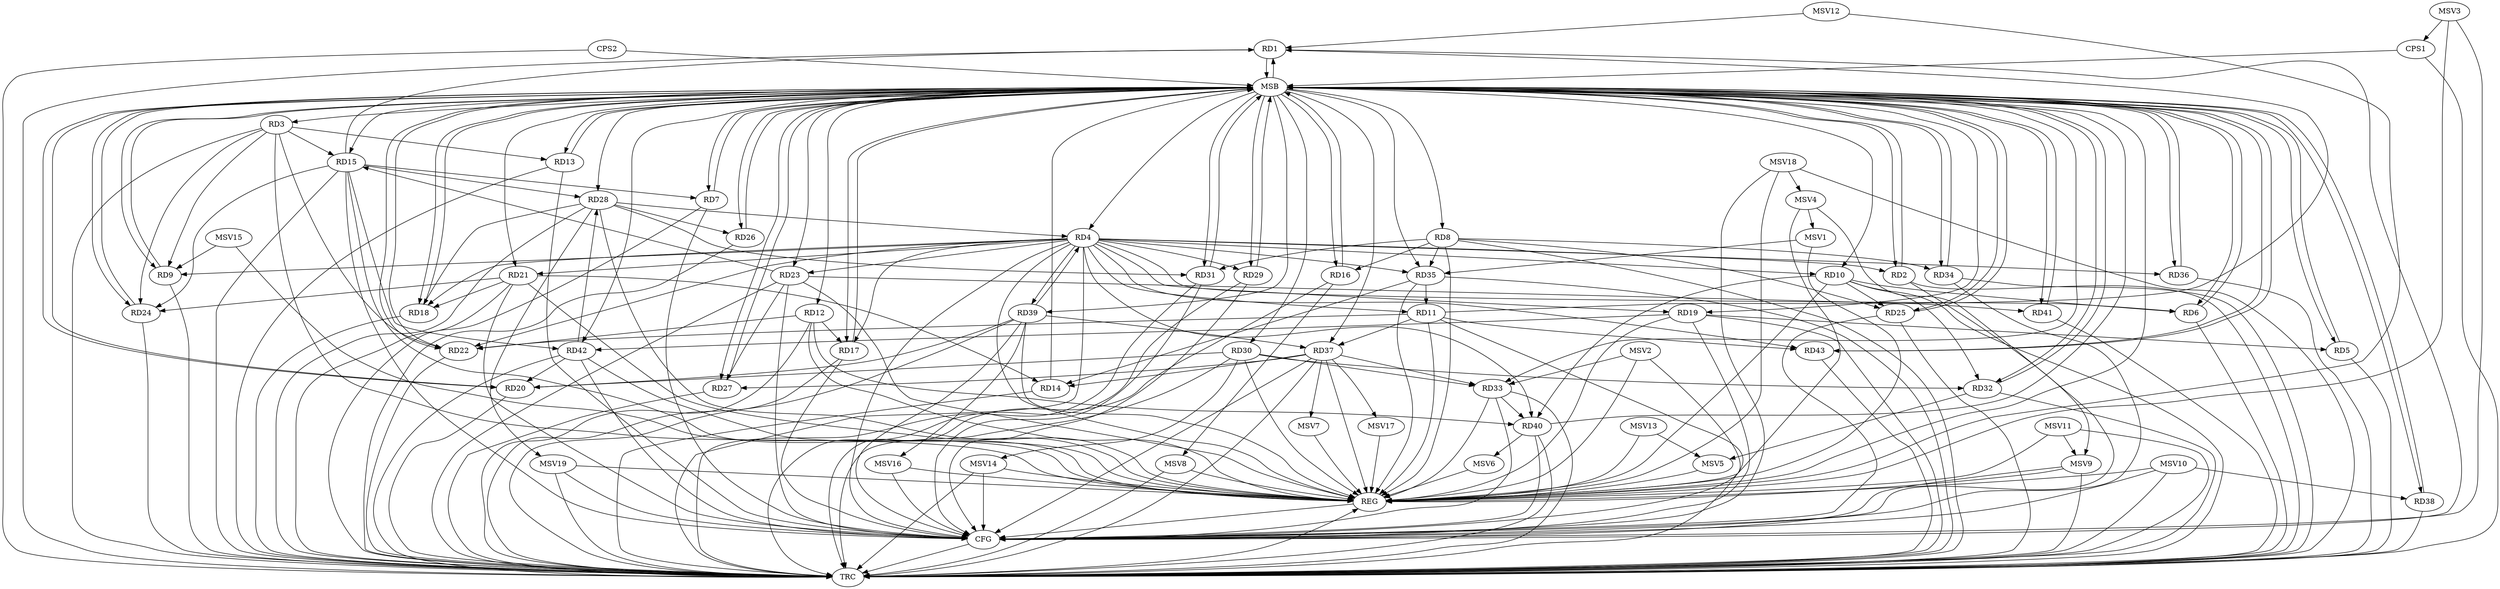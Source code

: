strict digraph G {
  RD1 [ label="RD1" ];
  RD2 [ label="RD2" ];
  RD3 [ label="RD3" ];
  RD4 [ label="RD4" ];
  RD5 [ label="RD5" ];
  RD6 [ label="RD6" ];
  RD7 [ label="RD7" ];
  RD8 [ label="RD8" ];
  RD9 [ label="RD9" ];
  RD10 [ label="RD10" ];
  RD11 [ label="RD11" ];
  RD12 [ label="RD12" ];
  RD13 [ label="RD13" ];
  RD14 [ label="RD14" ];
  RD15 [ label="RD15" ];
  RD16 [ label="RD16" ];
  RD17 [ label="RD17" ];
  RD18 [ label="RD18" ];
  RD19 [ label="RD19" ];
  RD20 [ label="RD20" ];
  RD21 [ label="RD21" ];
  RD22 [ label="RD22" ];
  RD23 [ label="RD23" ];
  RD24 [ label="RD24" ];
  RD25 [ label="RD25" ];
  RD26 [ label="RD26" ];
  RD27 [ label="RD27" ];
  RD28 [ label="RD28" ];
  RD29 [ label="RD29" ];
  RD30 [ label="RD30" ];
  RD31 [ label="RD31" ];
  RD32 [ label="RD32" ];
  RD33 [ label="RD33" ];
  RD34 [ label="RD34" ];
  RD35 [ label="RD35" ];
  RD36 [ label="RD36" ];
  RD37 [ label="RD37" ];
  RD38 [ label="RD38" ];
  RD39 [ label="RD39" ];
  RD40 [ label="RD40" ];
  RD41 [ label="RD41" ];
  RD42 [ label="RD42" ];
  RD43 [ label="RD43" ];
  CPS1 [ label="CPS1" ];
  CPS2 [ label="CPS2" ];
  REG [ label="REG" ];
  MSB [ label="MSB" ];
  CFG [ label="CFG" ];
  TRC [ label="TRC" ];
  MSV1 [ label="MSV1" ];
  MSV2 [ label="MSV2" ];
  MSV3 [ label="MSV3" ];
  MSV4 [ label="MSV4" ];
  MSV5 [ label="MSV5" ];
  MSV6 [ label="MSV6" ];
  MSV7 [ label="MSV7" ];
  MSV8 [ label="MSV8" ];
  MSV9 [ label="MSV9" ];
  MSV10 [ label="MSV10" ];
  MSV11 [ label="MSV11" ];
  MSV12 [ label="MSV12" ];
  MSV13 [ label="MSV13" ];
  MSV14 [ label="MSV14" ];
  MSV15 [ label="MSV15" ];
  MSV16 [ label="MSV16" ];
  MSV17 [ label="MSV17" ];
  MSV18 [ label="MSV18" ];
  MSV19 [ label="MSV19" ];
  RD11 -> RD1;
  RD15 -> RD1;
  RD3 -> RD9;
  RD3 -> RD13;
  RD3 -> RD15;
  RD3 -> RD22;
  RD3 -> RD24;
  RD4 -> RD9;
  RD4 -> RD11;
  RD4 -> RD23;
  RD28 -> RD4;
  RD4 -> RD39;
  RD39 -> RD4;
  RD4 -> RD40;
  RD19 -> RD5;
  RD10 -> RD6;
  RD15 -> RD7;
  RD8 -> RD16;
  RD8 -> RD25;
  RD8 -> RD31;
  RD8 -> RD34;
  RD8 -> RD35;
  RD10 -> RD25;
  RD10 -> RD32;
  RD10 -> RD40;
  RD11 -> RD22;
  RD35 -> RD11;
  RD11 -> RD37;
  RD11 -> RD43;
  RD12 -> RD17;
  RD12 -> RD22;
  RD12 -> RD40;
  RD21 -> RD14;
  RD35 -> RD14;
  RD37 -> RD14;
  RD23 -> RD15;
  RD15 -> RD24;
  RD15 -> RD28;
  RD15 -> RD42;
  RD21 -> RD18;
  RD28 -> RD18;
  RD19 -> RD42;
  RD30 -> RD20;
  RD39 -> RD20;
  RD42 -> RD20;
  RD21 -> RD24;
  RD23 -> RD27;
  RD23 -> RD41;
  RD28 -> RD26;
  RD37 -> RD27;
  RD28 -> RD31;
  RD42 -> RD28;
  RD30 -> RD32;
  RD30 -> RD33;
  RD37 -> RD33;
  RD33 -> RD40;
  RD39 -> RD37;
  RD3 -> REG;
  RD4 -> REG;
  RD8 -> REG;
  RD10 -> REG;
  RD11 -> REG;
  RD12 -> REG;
  RD15 -> REG;
  RD19 -> REG;
  RD21 -> REG;
  RD23 -> REG;
  RD28 -> REG;
  RD30 -> REG;
  RD33 -> REG;
  RD35 -> REG;
  RD37 -> REG;
  RD39 -> REG;
  RD42 -> REG;
  RD1 -> MSB;
  MSB -> RD3;
  MSB -> RD29;
  MSB -> REG;
  RD2 -> MSB;
  MSB -> RD4;
  MSB -> RD6;
  MSB -> RD9;
  MSB -> RD31;
  MSB -> RD42;
  RD5 -> MSB;
  MSB -> RD15;
  RD6 -> MSB;
  MSB -> RD2;
  MSB -> RD5;
  MSB -> RD21;
  MSB -> RD24;
  MSB -> RD36;
  MSB -> RD38;
  MSB -> RD41;
  RD7 -> MSB;
  MSB -> RD8;
  MSB -> RD33;
  MSB -> RD34;
  RD9 -> MSB;
  MSB -> RD10;
  RD13 -> MSB;
  RD14 -> MSB;
  MSB -> RD13;
  MSB -> RD16;
  RD16 -> MSB;
  RD17 -> MSB;
  MSB -> RD26;
  RD18 -> MSB;
  MSB -> RD7;
  MSB -> RD22;
  MSB -> RD35;
  MSB -> RD43;
  RD20 -> MSB;
  MSB -> RD23;
  MSB -> RD28;
  RD22 -> MSB;
  MSB -> RD30;
  MSB -> RD32;
  MSB -> RD37;
  RD24 -> MSB;
  MSB -> RD1;
  MSB -> RD25;
  RD25 -> MSB;
  MSB -> RD12;
  MSB -> RD17;
  RD26 -> MSB;
  MSB -> RD20;
  RD27 -> MSB;
  RD29 -> MSB;
  RD31 -> MSB;
  RD32 -> MSB;
  MSB -> RD19;
  MSB -> RD27;
  MSB -> RD39;
  RD34 -> MSB;
  RD36 -> MSB;
  RD38 -> MSB;
  RD40 -> MSB;
  RD41 -> MSB;
  RD43 -> MSB;
  CPS1 -> MSB;
  MSB -> RD18;
  CPS2 -> MSB;
  RD23 -> CFG;
  RD42 -> CFG;
  RD29 -> CFG;
  RD33 -> CFG;
  RD7 -> CFG;
  RD40 -> CFG;
  RD1 -> CFG;
  RD39 -> CFG;
  RD34 -> CFG;
  RD19 -> CFG;
  RD25 -> CFG;
  RD21 -> CFG;
  RD37 -> CFG;
  RD15 -> CFG;
  RD13 -> CFG;
  RD4 -> CFG;
  RD17 -> CFG;
  RD31 -> CFG;
  REG -> CFG;
  RD1 -> TRC;
  RD2 -> TRC;
  RD3 -> TRC;
  RD4 -> TRC;
  RD5 -> TRC;
  RD6 -> TRC;
  RD7 -> TRC;
  RD8 -> TRC;
  RD9 -> TRC;
  RD10 -> TRC;
  RD11 -> TRC;
  RD12 -> TRC;
  RD13 -> TRC;
  RD14 -> TRC;
  RD15 -> TRC;
  RD16 -> TRC;
  RD17 -> TRC;
  RD18 -> TRC;
  RD19 -> TRC;
  RD20 -> TRC;
  RD21 -> TRC;
  RD22 -> TRC;
  RD23 -> TRC;
  RD24 -> TRC;
  RD25 -> TRC;
  RD26 -> TRC;
  RD27 -> TRC;
  RD28 -> TRC;
  RD29 -> TRC;
  RD30 -> TRC;
  RD31 -> TRC;
  RD32 -> TRC;
  RD33 -> TRC;
  RD34 -> TRC;
  RD35 -> TRC;
  RD36 -> TRC;
  RD37 -> TRC;
  RD38 -> TRC;
  RD39 -> TRC;
  RD40 -> TRC;
  RD41 -> TRC;
  RD42 -> TRC;
  RD43 -> TRC;
  CPS1 -> TRC;
  CPS2 -> TRC;
  CFG -> TRC;
  TRC -> REG;
  RD4 -> RD18;
  RD4 -> RD2;
  RD4 -> RD43;
  RD4 -> RD35;
  RD4 -> RD17;
  RD4 -> RD22;
  RD4 -> RD6;
  RD4 -> RD19;
  RD4 -> RD10;
  RD4 -> RD29;
  RD4 -> RD36;
  RD4 -> RD21;
  MSV1 -> RD35;
  MSV1 -> REG;
  MSV2 -> RD33;
  MSV2 -> REG;
  MSV2 -> CFG;
  MSV3 -> CPS1;
  MSV3 -> REG;
  MSV3 -> CFG;
  MSV4 -> MSV1;
  MSV4 -> REG;
  MSV4 -> CFG;
  RD32 -> MSV5;
  MSV5 -> REG;
  RD40 -> MSV6;
  MSV6 -> REG;
  RD37 -> MSV7;
  MSV7 -> REG;
  RD16 -> MSV8;
  MSV8 -> REG;
  MSV8 -> TRC;
  RD2 -> MSV9;
  MSV9 -> REG;
  MSV9 -> TRC;
  MSV9 -> CFG;
  MSV10 -> RD38;
  MSV10 -> REG;
  MSV10 -> TRC;
  MSV10 -> CFG;
  MSV11 -> MSV9;
  MSV11 -> REG;
  MSV11 -> TRC;
  MSV12 -> RD1;
  MSV12 -> REG;
  MSV13 -> MSV5;
  MSV13 -> REG;
  RD30 -> MSV14;
  MSV14 -> REG;
  MSV14 -> TRC;
  MSV14 -> CFG;
  MSV15 -> RD9;
  MSV15 -> REG;
  RD39 -> MSV16;
  MSV16 -> REG;
  MSV16 -> CFG;
  RD37 -> MSV17;
  MSV17 -> REG;
  MSV18 -> MSV4;
  MSV18 -> REG;
  MSV18 -> TRC;
  MSV18 -> CFG;
  RD28 -> MSV19;
  MSV19 -> REG;
  MSV19 -> TRC;
  MSV19 -> CFG;
}
